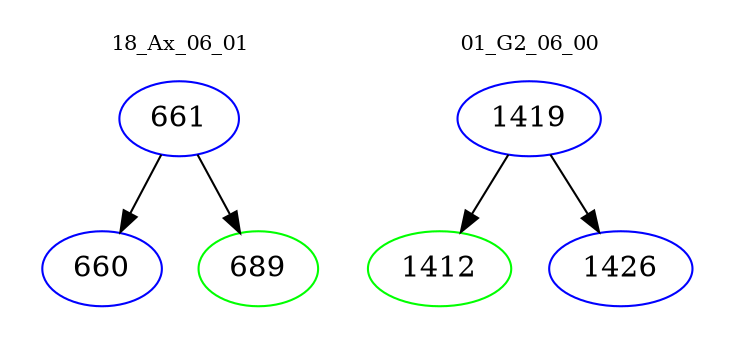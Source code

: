 digraph{
subgraph cluster_0 {
color = white
label = "18_Ax_06_01";
fontsize=10;
T0_661 [label="661", color="blue"]
T0_661 -> T0_660 [color="black"]
T0_660 [label="660", color="blue"]
T0_661 -> T0_689 [color="black"]
T0_689 [label="689", color="green"]
}
subgraph cluster_1 {
color = white
label = "01_G2_06_00";
fontsize=10;
T1_1419 [label="1419", color="blue"]
T1_1419 -> T1_1412 [color="black"]
T1_1412 [label="1412", color="green"]
T1_1419 -> T1_1426 [color="black"]
T1_1426 [label="1426", color="blue"]
}
}
